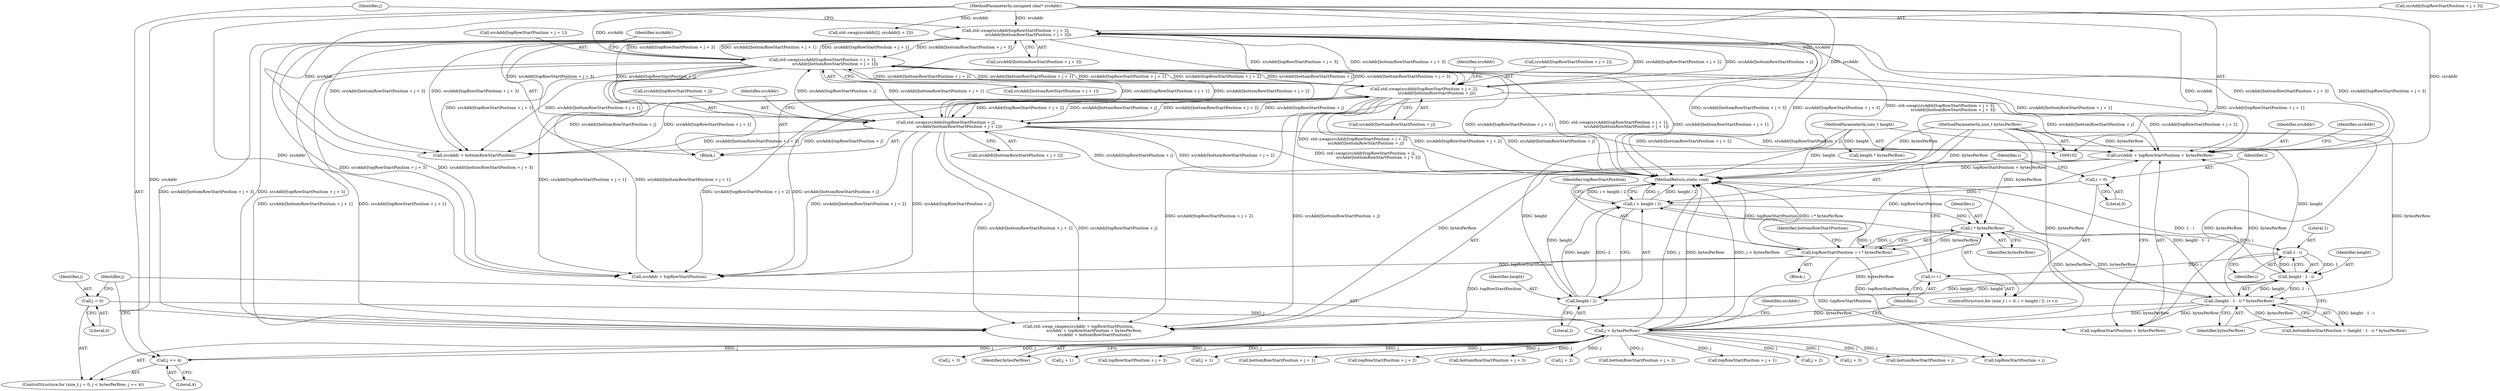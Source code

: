 digraph "1_Chrome_d59a4441697f6253e7dc3f7ae5caad6e5fd2c778_7@pointer" {
"1000219" [label="(Call,srcAddr + topRowStartPosition + bytesPerRow)"];
"1000170" [label="(Call,std::swap(srcAddr[topRowStartPosition + j + 1],\n                    srcAddr[bottomRowStartPosition + j + 1]))"];
"1000103" [label="(MethodParameterIn,unsigned char* srcAddr)"];
"1000185" [label="(Call,std::swap(srcAddr[topRowStartPosition + j + 2],\n                    srcAddr[bottomRowStartPosition + j]))"];
"1000198" [label="(Call,std::swap(srcAddr[topRowStartPosition + j + 3],\n                    srcAddr[bottomRowStartPosition + j + 3]))"];
"1000157" [label="(Call,std::swap(srcAddr[topRowStartPosition + j],\n                     srcAddr[bottomRowStartPosition + j + 2]))"];
"1000125" [label="(Call,topRowStartPosition = i * bytesPerRow)"];
"1000127" [label="(Call,i * bytesPerRow)"];
"1000116" [label="(Call,i < height / 2)"];
"1000113" [label="(Call,i = 0)"];
"1000121" [label="(Call,i++)"];
"1000136" [label="(Call,1 - i)"];
"1000118" [label="(Call,height / 2)"];
"1000134" [label="(Call,height - 1 - i)"];
"1000104" [label="(MethodParameterIn,size_t height)"];
"1000150" [label="(Call,j < bytesPerRow)"];
"1000147" [label="(Call,j = 0)"];
"1000153" [label="(Call,j += 4)"];
"1000133" [label="(Call,(height - 1 - i) * bytesPerRow)"];
"1000105" [label="(MethodParameterIn,size_t bytesPerRow)"];
"1000224" [label="(Call,srcAddr + bottomRowStartPosition)"];
"1000255" [label="(MethodReturn,static void)"];
"1000133" [label="(Call,(height - 1 - i) * bytesPerRow)"];
"1000116" [label="(Call,i < height / 2)"];
"1000173" [label="(Call,topRowStartPosition + j + 1)"];
"1000190" [label="(Call,j + 2)"];
"1000151" [label="(Identifier,j)"];
"1000156" [label="(Block,)"];
"1000114" [label="(Identifier,i)"];
"1000128" [label="(Identifier,i)"];
"1000137" [label="(Literal,1)"];
"1000220" [label="(Identifier,srcAddr)"];
"1000150" [label="(Call,j < bytesPerRow)"];
"1000200" [label="(Identifier,srcAddr)"];
"1000186" [label="(Call,srcAddr[topRowStartPosition + j + 2])"];
"1000118" [label="(Call,height / 2)"];
"1000123" [label="(Block,)"];
"1000134" [label="(Call,height - 1 - i)"];
"1000210" [label="(Call,j + 3)"];
"1000195" [label="(Call,bottomRowStartPosition + j)"];
"1000203" [label="(Call,j + 3)"];
"1000125" [label="(Call,topRowStartPosition = i * bytesPerRow)"];
"1000152" [label="(Identifier,bytesPerRow)"];
"1000115" [label="(Literal,0)"];
"1000155" [label="(Literal,4)"];
"1000119" [label="(Identifier,height)"];
"1000182" [label="(Call,j + 1)"];
"1000159" [label="(Identifier,srcAddr)"];
"1000198" [label="(Call,std::swap(srcAddr[topRowStartPosition + j + 3],\n                    srcAddr[bottomRowStartPosition + j + 3]))"];
"1000120" [label="(Literal,2)"];
"1000105" [label="(MethodParameterIn,size_t bytesPerRow)"];
"1000219" [label="(Call,srcAddr + topRowStartPosition + bytesPerRow)"];
"1000187" [label="(Identifier,srcAddr)"];
"1000129" [label="(Identifier,bytesPerRow)"];
"1000171" [label="(Call,srcAddr[topRowStartPosition + j + 1])"];
"1000240" [label="(Call,height * bytesPerRow)"];
"1000138" [label="(Identifier,i)"];
"1000157" [label="(Call,std::swap(srcAddr[topRowStartPosition + j],\n                     srcAddr[bottomRowStartPosition + j + 2]))"];
"1000127" [label="(Call,i * bytesPerRow)"];
"1000145" [label="(ControlStructure,for (size_t j = 0; j < bytesPerRow; j += 4))"];
"1000178" [label="(Call,srcAddr[bottomRowStartPosition + j + 1])"];
"1000126" [label="(Identifier,topRowStartPosition)"];
"1000201" [label="(Call,topRowStartPosition + j + 3)"];
"1000117" [label="(Identifier,i)"];
"1000170" [label="(Call,std::swap(srcAddr[topRowStartPosition + j + 1],\n                    srcAddr[bottomRowStartPosition + j + 1]))"];
"1000103" [label="(MethodParameterIn,unsigned char* srcAddr)"];
"1000135" [label="(Identifier,height)"];
"1000121" [label="(Call,i++)"];
"1000111" [label="(ControlStructure,for (size_t i = 0; i < height / 2; i++))"];
"1000221" [label="(Call,topRowStartPosition + bytesPerRow)"];
"1000139" [label="(Identifier,bytesPerRow)"];
"1000215" [label="(Call,std::swap_ranges(srcAddr + topRowStartPosition,\n                         srcAddr + topRowStartPosition + bytesPerRow,\n                         srcAddr + bottomRowStartPosition))"];
"1000206" [label="(Call,srcAddr[bottomRowStartPosition + j + 3])"];
"1000158" [label="(Call,srcAddr[topRowStartPosition + j])"];
"1000175" [label="(Call,j + 1)"];
"1000148" [label="(Identifier,j)"];
"1000180" [label="(Call,bottomRowStartPosition + j + 1)"];
"1000163" [label="(Call,srcAddr[bottomRowStartPosition + j + 2])"];
"1000113" [label="(Call,i = 0)"];
"1000153" [label="(Call,j += 4)"];
"1000149" [label="(Literal,0)"];
"1000132" [label="(Identifier,bottomRowStartPosition)"];
"1000154" [label="(Identifier,j)"];
"1000122" [label="(Identifier,i)"];
"1000225" [label="(Identifier,srcAddr)"];
"1000188" [label="(Call,topRowStartPosition + j + 2)"];
"1000216" [label="(Call,srcAddr + topRowStartPosition)"];
"1000172" [label="(Identifier,srcAddr)"];
"1000246" [label="(Call,std::swap(srcAddr[i], srcAddr[i + 2]))"];
"1000160" [label="(Call,topRowStartPosition + j)"];
"1000147" [label="(Call,j = 0)"];
"1000193" [label="(Call,srcAddr[bottomRowStartPosition + j])"];
"1000208" [label="(Call,bottomRowStartPosition + j + 3)"];
"1000167" [label="(Call,j + 2)"];
"1000104" [label="(MethodParameterIn,size_t height)"];
"1000185" [label="(Call,std::swap(srcAddr[topRowStartPosition + j + 2],\n                    srcAddr[bottomRowStartPosition + j]))"];
"1000131" [label="(Call,bottomRowStartPosition = (height - 1 - i) * bytesPerRow)"];
"1000199" [label="(Call,srcAddr[topRowStartPosition + j + 3])"];
"1000165" [label="(Call,bottomRowStartPosition + j + 2)"];
"1000136" [label="(Call,1 - i)"];
"1000219" -> "1000215"  [label="AST: "];
"1000219" -> "1000221"  [label="CFG: "];
"1000220" -> "1000219"  [label="AST: "];
"1000221" -> "1000219"  [label="AST: "];
"1000225" -> "1000219"  [label="CFG: "];
"1000219" -> "1000255"  [label="DDG: topRowStartPosition + bytesPerRow"];
"1000170" -> "1000219"  [label="DDG: srcAddr[bottomRowStartPosition + j + 1]"];
"1000170" -> "1000219"  [label="DDG: srcAddr[topRowStartPosition + j + 1]"];
"1000185" -> "1000219"  [label="DDG: srcAddr[topRowStartPosition + j + 2]"];
"1000185" -> "1000219"  [label="DDG: srcAddr[bottomRowStartPosition + j]"];
"1000198" -> "1000219"  [label="DDG: srcAddr[bottomRowStartPosition + j + 3]"];
"1000198" -> "1000219"  [label="DDG: srcAddr[topRowStartPosition + j + 3]"];
"1000157" -> "1000219"  [label="DDG: srcAddr[bottomRowStartPosition + j + 2]"];
"1000157" -> "1000219"  [label="DDG: srcAddr[topRowStartPosition + j]"];
"1000103" -> "1000219"  [label="DDG: srcAddr"];
"1000125" -> "1000219"  [label="DDG: topRowStartPosition"];
"1000133" -> "1000219"  [label="DDG: bytesPerRow"];
"1000105" -> "1000219"  [label="DDG: bytesPerRow"];
"1000170" -> "1000156"  [label="AST: "];
"1000170" -> "1000178"  [label="CFG: "];
"1000171" -> "1000170"  [label="AST: "];
"1000178" -> "1000170"  [label="AST: "];
"1000187" -> "1000170"  [label="CFG: "];
"1000170" -> "1000255"  [label="DDG: srcAddr[bottomRowStartPosition + j + 1]"];
"1000170" -> "1000255"  [label="DDG: srcAddr[topRowStartPosition + j + 1]"];
"1000170" -> "1000255"  [label="DDG: std::swap(srcAddr[topRowStartPosition + j + 1],\n                    srcAddr[bottomRowStartPosition + j + 1])"];
"1000170" -> "1000157"  [label="DDG: srcAddr[bottomRowStartPosition + j + 1]"];
"1000170" -> "1000157"  [label="DDG: srcAddr[topRowStartPosition + j + 1]"];
"1000103" -> "1000170"  [label="DDG: srcAddr"];
"1000185" -> "1000170"  [label="DDG: srcAddr[topRowStartPosition + j + 2]"];
"1000185" -> "1000170"  [label="DDG: srcAddr[bottomRowStartPosition + j]"];
"1000198" -> "1000170"  [label="DDG: srcAddr[bottomRowStartPosition + j + 3]"];
"1000198" -> "1000170"  [label="DDG: srcAddr[topRowStartPosition + j + 3]"];
"1000157" -> "1000170"  [label="DDG: srcAddr[bottomRowStartPosition + j + 2]"];
"1000157" -> "1000170"  [label="DDG: srcAddr[topRowStartPosition + j]"];
"1000170" -> "1000185"  [label="DDG: srcAddr[bottomRowStartPosition + j + 1]"];
"1000170" -> "1000185"  [label="DDG: srcAddr[topRowStartPosition + j + 1]"];
"1000170" -> "1000198"  [label="DDG: srcAddr[bottomRowStartPosition + j + 1]"];
"1000170" -> "1000198"  [label="DDG: srcAddr[topRowStartPosition + j + 1]"];
"1000170" -> "1000215"  [label="DDG: srcAddr[bottomRowStartPosition + j + 1]"];
"1000170" -> "1000215"  [label="DDG: srcAddr[topRowStartPosition + j + 1]"];
"1000170" -> "1000216"  [label="DDG: srcAddr[bottomRowStartPosition + j + 1]"];
"1000170" -> "1000216"  [label="DDG: srcAddr[topRowStartPosition + j + 1]"];
"1000170" -> "1000224"  [label="DDG: srcAddr[bottomRowStartPosition + j + 1]"];
"1000170" -> "1000224"  [label="DDG: srcAddr[topRowStartPosition + j + 1]"];
"1000103" -> "1000102"  [label="AST: "];
"1000103" -> "1000255"  [label="DDG: srcAddr"];
"1000103" -> "1000157"  [label="DDG: srcAddr"];
"1000103" -> "1000185"  [label="DDG: srcAddr"];
"1000103" -> "1000198"  [label="DDG: srcAddr"];
"1000103" -> "1000215"  [label="DDG: srcAddr"];
"1000103" -> "1000216"  [label="DDG: srcAddr"];
"1000103" -> "1000224"  [label="DDG: srcAddr"];
"1000103" -> "1000246"  [label="DDG: srcAddr"];
"1000185" -> "1000156"  [label="AST: "];
"1000185" -> "1000193"  [label="CFG: "];
"1000186" -> "1000185"  [label="AST: "];
"1000193" -> "1000185"  [label="AST: "];
"1000200" -> "1000185"  [label="CFG: "];
"1000185" -> "1000255"  [label="DDG: std::swap(srcAddr[topRowStartPosition + j + 2],\n                    srcAddr[bottomRowStartPosition + j])"];
"1000185" -> "1000255"  [label="DDG: srcAddr[topRowStartPosition + j + 2]"];
"1000185" -> "1000255"  [label="DDG: srcAddr[bottomRowStartPosition + j]"];
"1000185" -> "1000157"  [label="DDG: srcAddr[topRowStartPosition + j + 2]"];
"1000185" -> "1000157"  [label="DDG: srcAddr[bottomRowStartPosition + j]"];
"1000198" -> "1000185"  [label="DDG: srcAddr[bottomRowStartPosition + j + 3]"];
"1000198" -> "1000185"  [label="DDG: srcAddr[topRowStartPosition + j + 3]"];
"1000157" -> "1000185"  [label="DDG: srcAddr[bottomRowStartPosition + j + 2]"];
"1000157" -> "1000185"  [label="DDG: srcAddr[topRowStartPosition + j]"];
"1000185" -> "1000198"  [label="DDG: srcAddr[topRowStartPosition + j + 2]"];
"1000185" -> "1000198"  [label="DDG: srcAddr[bottomRowStartPosition + j]"];
"1000185" -> "1000215"  [label="DDG: srcAddr[topRowStartPosition + j + 2]"];
"1000185" -> "1000215"  [label="DDG: srcAddr[bottomRowStartPosition + j]"];
"1000185" -> "1000216"  [label="DDG: srcAddr[topRowStartPosition + j + 2]"];
"1000185" -> "1000216"  [label="DDG: srcAddr[bottomRowStartPosition + j]"];
"1000185" -> "1000224"  [label="DDG: srcAddr[topRowStartPosition + j + 2]"];
"1000185" -> "1000224"  [label="DDG: srcAddr[bottomRowStartPosition + j]"];
"1000198" -> "1000156"  [label="AST: "];
"1000198" -> "1000206"  [label="CFG: "];
"1000199" -> "1000198"  [label="AST: "];
"1000206" -> "1000198"  [label="AST: "];
"1000154" -> "1000198"  [label="CFG: "];
"1000198" -> "1000255"  [label="DDG: srcAddr[bottomRowStartPosition + j + 3]"];
"1000198" -> "1000255"  [label="DDG: srcAddr[topRowStartPosition + j + 3]"];
"1000198" -> "1000255"  [label="DDG: std::swap(srcAddr[topRowStartPosition + j + 3],\n                    srcAddr[bottomRowStartPosition + j + 3])"];
"1000198" -> "1000157"  [label="DDG: srcAddr[bottomRowStartPosition + j + 3]"];
"1000198" -> "1000157"  [label="DDG: srcAddr[topRowStartPosition + j + 3]"];
"1000157" -> "1000198"  [label="DDG: srcAddr[bottomRowStartPosition + j + 2]"];
"1000157" -> "1000198"  [label="DDG: srcAddr[topRowStartPosition + j]"];
"1000198" -> "1000215"  [label="DDG: srcAddr[bottomRowStartPosition + j + 3]"];
"1000198" -> "1000215"  [label="DDG: srcAddr[topRowStartPosition + j + 3]"];
"1000198" -> "1000216"  [label="DDG: srcAddr[bottomRowStartPosition + j + 3]"];
"1000198" -> "1000216"  [label="DDG: srcAddr[topRowStartPosition + j + 3]"];
"1000198" -> "1000224"  [label="DDG: srcAddr[bottomRowStartPosition + j + 3]"];
"1000198" -> "1000224"  [label="DDG: srcAddr[topRowStartPosition + j + 3]"];
"1000157" -> "1000156"  [label="AST: "];
"1000157" -> "1000163"  [label="CFG: "];
"1000158" -> "1000157"  [label="AST: "];
"1000163" -> "1000157"  [label="AST: "];
"1000172" -> "1000157"  [label="CFG: "];
"1000157" -> "1000255"  [label="DDG: std::swap(srcAddr[topRowStartPosition + j],\n                     srcAddr[bottomRowStartPosition + j + 2])"];
"1000157" -> "1000255"  [label="DDG: srcAddr[topRowStartPosition + j]"];
"1000157" -> "1000255"  [label="DDG: srcAddr[bottomRowStartPosition + j + 2]"];
"1000157" -> "1000215"  [label="DDG: srcAddr[bottomRowStartPosition + j + 2]"];
"1000157" -> "1000215"  [label="DDG: srcAddr[topRowStartPosition + j]"];
"1000157" -> "1000216"  [label="DDG: srcAddr[bottomRowStartPosition + j + 2]"];
"1000157" -> "1000216"  [label="DDG: srcAddr[topRowStartPosition + j]"];
"1000157" -> "1000224"  [label="DDG: srcAddr[bottomRowStartPosition + j + 2]"];
"1000157" -> "1000224"  [label="DDG: srcAddr[topRowStartPosition + j]"];
"1000125" -> "1000123"  [label="AST: "];
"1000125" -> "1000127"  [label="CFG: "];
"1000126" -> "1000125"  [label="AST: "];
"1000127" -> "1000125"  [label="AST: "];
"1000132" -> "1000125"  [label="CFG: "];
"1000125" -> "1000255"  [label="DDG: topRowStartPosition"];
"1000125" -> "1000255"  [label="DDG: i * bytesPerRow"];
"1000127" -> "1000125"  [label="DDG: i"];
"1000127" -> "1000125"  [label="DDG: bytesPerRow"];
"1000125" -> "1000160"  [label="DDG: topRowStartPosition"];
"1000125" -> "1000215"  [label="DDG: topRowStartPosition"];
"1000125" -> "1000216"  [label="DDG: topRowStartPosition"];
"1000125" -> "1000221"  [label="DDG: topRowStartPosition"];
"1000127" -> "1000129"  [label="CFG: "];
"1000128" -> "1000127"  [label="AST: "];
"1000129" -> "1000127"  [label="AST: "];
"1000116" -> "1000127"  [label="DDG: i"];
"1000150" -> "1000127"  [label="DDG: bytesPerRow"];
"1000105" -> "1000127"  [label="DDG: bytesPerRow"];
"1000133" -> "1000127"  [label="DDG: bytesPerRow"];
"1000127" -> "1000136"  [label="DDG: i"];
"1000127" -> "1000133"  [label="DDG: bytesPerRow"];
"1000116" -> "1000111"  [label="AST: "];
"1000116" -> "1000118"  [label="CFG: "];
"1000117" -> "1000116"  [label="AST: "];
"1000118" -> "1000116"  [label="AST: "];
"1000126" -> "1000116"  [label="CFG: "];
"1000255" -> "1000116"  [label="CFG: "];
"1000116" -> "1000255"  [label="DDG: i"];
"1000116" -> "1000255"  [label="DDG: height / 2"];
"1000116" -> "1000255"  [label="DDG: i < height / 2"];
"1000113" -> "1000116"  [label="DDG: i"];
"1000121" -> "1000116"  [label="DDG: i"];
"1000118" -> "1000116"  [label="DDG: height"];
"1000118" -> "1000116"  [label="DDG: 2"];
"1000113" -> "1000111"  [label="AST: "];
"1000113" -> "1000115"  [label="CFG: "];
"1000114" -> "1000113"  [label="AST: "];
"1000115" -> "1000113"  [label="AST: "];
"1000117" -> "1000113"  [label="CFG: "];
"1000121" -> "1000111"  [label="AST: "];
"1000121" -> "1000122"  [label="CFG: "];
"1000122" -> "1000121"  [label="AST: "];
"1000117" -> "1000121"  [label="CFG: "];
"1000136" -> "1000121"  [label="DDG: i"];
"1000136" -> "1000134"  [label="AST: "];
"1000136" -> "1000138"  [label="CFG: "];
"1000137" -> "1000136"  [label="AST: "];
"1000138" -> "1000136"  [label="AST: "];
"1000134" -> "1000136"  [label="CFG: "];
"1000136" -> "1000134"  [label="DDG: 1"];
"1000136" -> "1000134"  [label="DDG: i"];
"1000118" -> "1000120"  [label="CFG: "];
"1000119" -> "1000118"  [label="AST: "];
"1000120" -> "1000118"  [label="AST: "];
"1000118" -> "1000255"  [label="DDG: height"];
"1000134" -> "1000118"  [label="DDG: height"];
"1000104" -> "1000118"  [label="DDG: height"];
"1000118" -> "1000134"  [label="DDG: height"];
"1000134" -> "1000133"  [label="AST: "];
"1000135" -> "1000134"  [label="AST: "];
"1000139" -> "1000134"  [label="CFG: "];
"1000134" -> "1000255"  [label="DDG: 1 - i"];
"1000134" -> "1000133"  [label="DDG: height"];
"1000134" -> "1000133"  [label="DDG: 1 - i"];
"1000104" -> "1000134"  [label="DDG: height"];
"1000104" -> "1000102"  [label="AST: "];
"1000104" -> "1000255"  [label="DDG: height"];
"1000104" -> "1000240"  [label="DDG: height"];
"1000150" -> "1000145"  [label="AST: "];
"1000150" -> "1000152"  [label="CFG: "];
"1000151" -> "1000150"  [label="AST: "];
"1000152" -> "1000150"  [label="AST: "];
"1000159" -> "1000150"  [label="CFG: "];
"1000122" -> "1000150"  [label="CFG: "];
"1000150" -> "1000255"  [label="DDG: j"];
"1000150" -> "1000255"  [label="DDG: bytesPerRow"];
"1000150" -> "1000255"  [label="DDG: j < bytesPerRow"];
"1000147" -> "1000150"  [label="DDG: j"];
"1000153" -> "1000150"  [label="DDG: j"];
"1000133" -> "1000150"  [label="DDG: bytesPerRow"];
"1000105" -> "1000150"  [label="DDG: bytesPerRow"];
"1000150" -> "1000153"  [label="DDG: j"];
"1000150" -> "1000160"  [label="DDG: j"];
"1000150" -> "1000165"  [label="DDG: j"];
"1000150" -> "1000167"  [label="DDG: j"];
"1000150" -> "1000173"  [label="DDG: j"];
"1000150" -> "1000175"  [label="DDG: j"];
"1000150" -> "1000180"  [label="DDG: j"];
"1000150" -> "1000182"  [label="DDG: j"];
"1000150" -> "1000188"  [label="DDG: j"];
"1000150" -> "1000190"  [label="DDG: j"];
"1000150" -> "1000195"  [label="DDG: j"];
"1000150" -> "1000201"  [label="DDG: j"];
"1000150" -> "1000203"  [label="DDG: j"];
"1000150" -> "1000208"  [label="DDG: j"];
"1000150" -> "1000210"  [label="DDG: j"];
"1000147" -> "1000145"  [label="AST: "];
"1000147" -> "1000149"  [label="CFG: "];
"1000148" -> "1000147"  [label="AST: "];
"1000149" -> "1000147"  [label="AST: "];
"1000151" -> "1000147"  [label="CFG: "];
"1000153" -> "1000145"  [label="AST: "];
"1000153" -> "1000155"  [label="CFG: "];
"1000154" -> "1000153"  [label="AST: "];
"1000155" -> "1000153"  [label="AST: "];
"1000151" -> "1000153"  [label="CFG: "];
"1000133" -> "1000131"  [label="AST: "];
"1000133" -> "1000139"  [label="CFG: "];
"1000139" -> "1000133"  [label="AST: "];
"1000131" -> "1000133"  [label="CFG: "];
"1000133" -> "1000255"  [label="DDG: height - 1 - i"];
"1000133" -> "1000131"  [label="DDG: height - 1 - i"];
"1000133" -> "1000131"  [label="DDG: bytesPerRow"];
"1000105" -> "1000133"  [label="DDG: bytesPerRow"];
"1000133" -> "1000215"  [label="DDG: bytesPerRow"];
"1000133" -> "1000221"  [label="DDG: bytesPerRow"];
"1000105" -> "1000102"  [label="AST: "];
"1000105" -> "1000255"  [label="DDG: bytesPerRow"];
"1000105" -> "1000215"  [label="DDG: bytesPerRow"];
"1000105" -> "1000221"  [label="DDG: bytesPerRow"];
"1000105" -> "1000240"  [label="DDG: bytesPerRow"];
}
